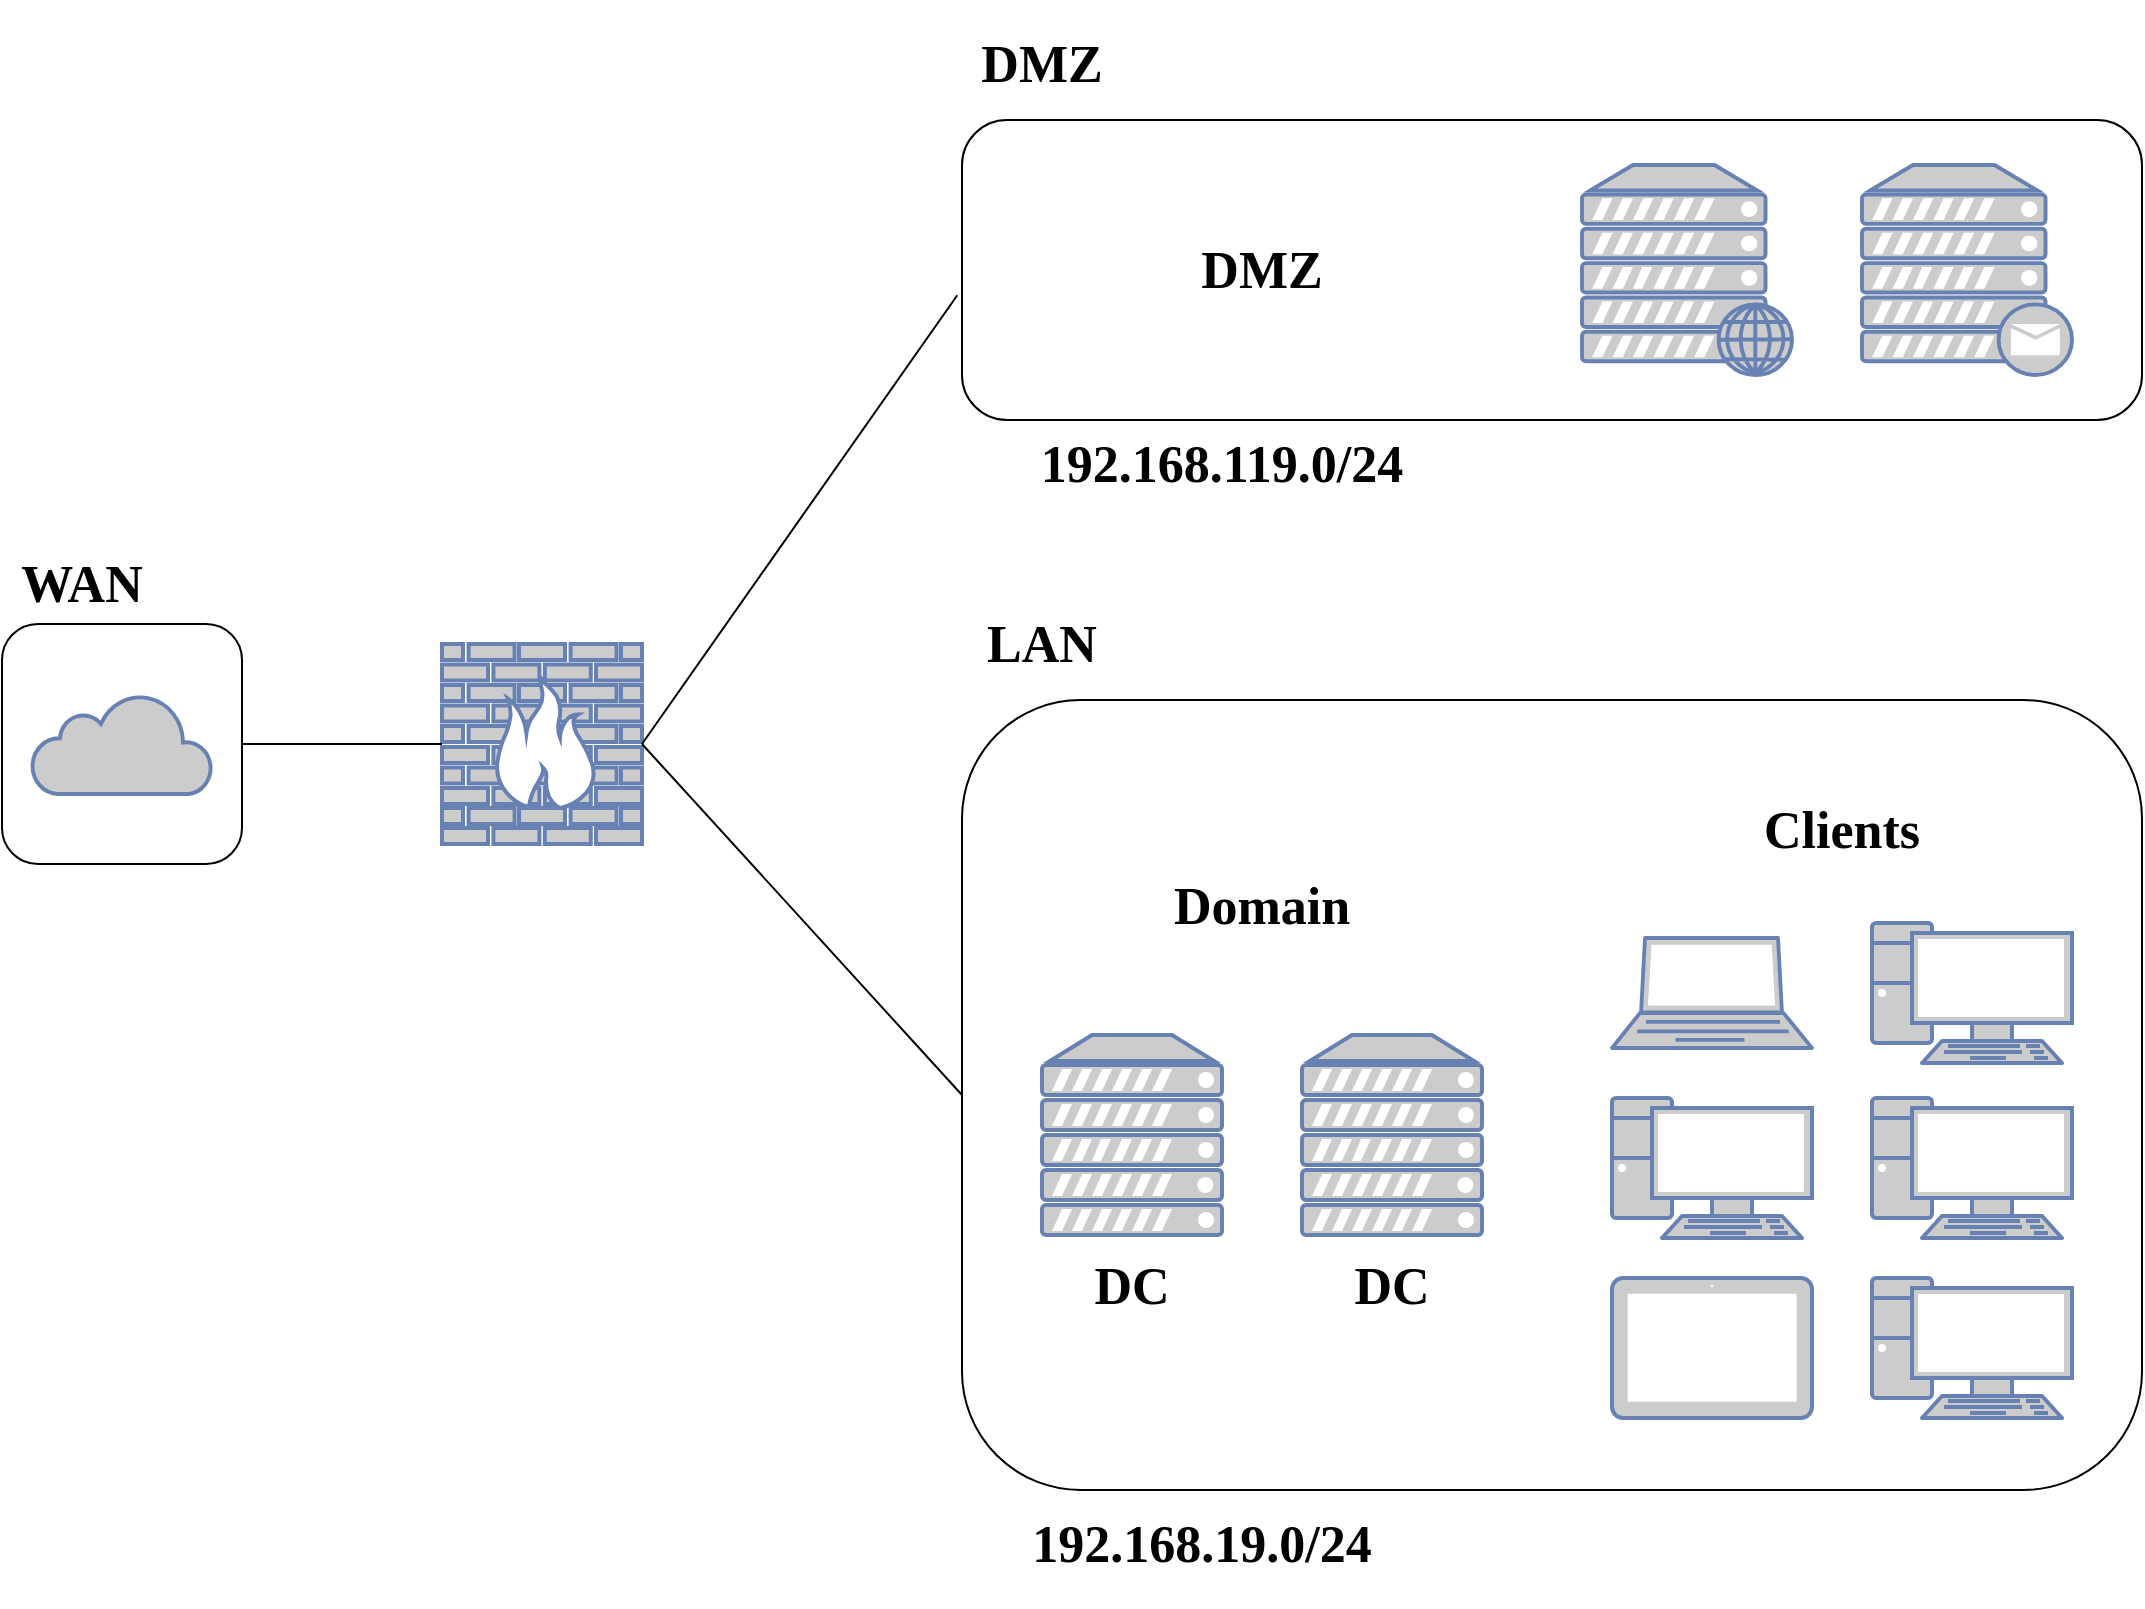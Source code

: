 <mxfile version="22.0.2" type="device">
  <diagram name="Page-1" id="55a83fd1-7818-8e21-69c5-c3457e3827bb">
    <mxGraphModel dx="1480" dy="1003" grid="1" gridSize="10" guides="1" tooltips="1" connect="1" arrows="1" fold="1" page="1" pageScale="1" pageWidth="1100" pageHeight="850" background="none" math="0" shadow="0">
      <root>
        <mxCell id="0" />
        <mxCell id="1" parent="0" />
        <mxCell id="Hxq2TL6vqvPPPZUKsmFk-27" value="" style="rounded=1;whiteSpace=wrap;html=1;" parent="1" vertex="1">
          <mxGeometry y="365" width="120" height="120" as="geometry" />
        </mxCell>
        <mxCell id="Hxq2TL6vqvPPPZUKsmFk-22" value="" style="fontColor=#0066CC;verticalAlign=top;verticalLabelPosition=bottom;labelPosition=center;align=center;html=1;outlineConnect=0;fillColor=#CCCCCC;strokeColor=#6881B3;gradientColor=none;gradientDirection=north;strokeWidth=2;shape=mxgraph.networks.firewall;" parent="1" vertex="1">
          <mxGeometry x="220" y="375" width="100" height="100" as="geometry" />
        </mxCell>
        <mxCell id="Hxq2TL6vqvPPPZUKsmFk-23" value="" style="html=1;outlineConnect=0;fillColor=#CCCCCC;strokeColor=#6881B3;gradientColor=none;gradientDirection=north;strokeWidth=2;shape=mxgraph.networks.cloud;fontColor=#ffffff;" parent="1" vertex="1">
          <mxGeometry x="15" y="400" width="90" height="50" as="geometry" />
        </mxCell>
        <mxCell id="Hxq2TL6vqvPPPZUKsmFk-29" value="" style="endArrow=none;html=1;rounded=0;entryX=0;entryY=0.5;entryDx=0;entryDy=0;entryPerimeter=0;exitX=1;exitY=0.5;exitDx=0;exitDy=0;" parent="1" source="Hxq2TL6vqvPPPZUKsmFk-27" target="Hxq2TL6vqvPPPZUKsmFk-22" edge="1">
          <mxGeometry width="50" height="50" relative="1" as="geometry">
            <mxPoint x="120" y="470" as="sourcePoint" />
            <mxPoint x="170" y="420" as="targetPoint" />
          </mxGeometry>
        </mxCell>
        <mxCell id="Hxq2TL6vqvPPPZUKsmFk-30" value="" style="endArrow=none;html=1;rounded=0;exitX=1;exitY=0.5;exitDx=0;exitDy=0;exitPerimeter=0;entryX=-0.004;entryY=0.584;entryDx=0;entryDy=0;entryPerimeter=0;" parent="1" source="Hxq2TL6vqvPPPZUKsmFk-22" target="Hxq2TL6vqvPPPZUKsmFk-26" edge="1">
          <mxGeometry width="50" height="50" relative="1" as="geometry">
            <mxPoint x="600" y="440" as="sourcePoint" />
            <mxPoint x="650" y="390" as="targetPoint" />
          </mxGeometry>
        </mxCell>
        <mxCell id="Hxq2TL6vqvPPPZUKsmFk-48" value="" style="group" parent="1" vertex="1" connectable="0">
          <mxGeometry x="480" y="403" width="590" height="395" as="geometry" />
        </mxCell>
        <mxCell id="Hxq2TL6vqvPPPZUKsmFk-40" value="" style="rounded=1;whiteSpace=wrap;html=1;" parent="Hxq2TL6vqvPPPZUKsmFk-48" vertex="1">
          <mxGeometry width="590" height="395" as="geometry" />
        </mxCell>
        <mxCell id="Hxq2TL6vqvPPPZUKsmFk-8" value="" style="fontColor=#0066CC;verticalAlign=top;verticalLabelPosition=bottom;labelPosition=center;align=center;html=1;outlineConnect=0;fillColor=#CCCCCC;strokeColor=#6881B3;gradientColor=none;gradientDirection=north;strokeWidth=2;shape=mxgraph.networks.server;" parent="Hxq2TL6vqvPPPZUKsmFk-48" vertex="1">
          <mxGeometry x="40" y="167.5" width="90" height="100" as="geometry" />
        </mxCell>
        <mxCell id="Hxq2TL6vqvPPPZUKsmFk-10" value="" style="fontColor=#0066CC;verticalAlign=top;verticalLabelPosition=bottom;labelPosition=center;align=center;html=1;outlineConnect=0;fillColor=#CCCCCC;strokeColor=#6881B3;gradientColor=none;gradientDirection=north;strokeWidth=2;shape=mxgraph.networks.server;" parent="Hxq2TL6vqvPPPZUKsmFk-48" vertex="1">
          <mxGeometry x="170" y="167.5" width="90" height="100" as="geometry" />
        </mxCell>
        <mxCell id="Hxq2TL6vqvPPPZUKsmFk-14" value="" style="fontColor=#0066CC;verticalAlign=top;verticalLabelPosition=bottom;labelPosition=center;align=center;html=1;outlineConnect=0;fillColor=#CCCCCC;strokeColor=#6881B3;gradientColor=none;gradientDirection=north;strokeWidth=2;shape=mxgraph.networks.pc;" parent="Hxq2TL6vqvPPPZUKsmFk-48" vertex="1">
          <mxGeometry x="325" y="199" width="100" height="70" as="geometry" />
        </mxCell>
        <mxCell id="Hxq2TL6vqvPPPZUKsmFk-15" value="" style="fontColor=#0066CC;verticalAlign=top;verticalLabelPosition=bottom;labelPosition=center;align=center;html=1;outlineConnect=0;fillColor=#CCCCCC;strokeColor=#6881B3;gradientColor=none;gradientDirection=north;strokeWidth=2;shape=mxgraph.networks.pc;" parent="Hxq2TL6vqvPPPZUKsmFk-48" vertex="1">
          <mxGeometry x="455" y="289" width="100" height="70" as="geometry" />
        </mxCell>
        <mxCell id="Hxq2TL6vqvPPPZUKsmFk-16" value="" style="fontColor=#0066CC;verticalAlign=top;verticalLabelPosition=bottom;labelPosition=center;align=center;html=1;outlineConnect=0;fillColor=#CCCCCC;strokeColor=#6881B3;gradientColor=none;gradientDirection=north;strokeWidth=2;shape=mxgraph.networks.pc;" parent="Hxq2TL6vqvPPPZUKsmFk-48" vertex="1">
          <mxGeometry x="455" y="199" width="100" height="70" as="geometry" />
        </mxCell>
        <mxCell id="Hxq2TL6vqvPPPZUKsmFk-17" value="" style="fontColor=#0066CC;verticalAlign=top;verticalLabelPosition=bottom;labelPosition=center;align=center;html=1;outlineConnect=0;fillColor=#CCCCCC;strokeColor=#6881B3;gradientColor=none;gradientDirection=north;strokeWidth=2;shape=mxgraph.networks.pc;" parent="Hxq2TL6vqvPPPZUKsmFk-48" vertex="1">
          <mxGeometry x="455" y="111.5" width="100" height="70" as="geometry" />
        </mxCell>
        <mxCell id="Hxq2TL6vqvPPPZUKsmFk-18" value="" style="fontColor=#0066CC;verticalAlign=top;verticalLabelPosition=bottom;labelPosition=center;align=center;html=1;outlineConnect=0;fillColor=#CCCCCC;strokeColor=#6881B3;gradientColor=none;gradientDirection=north;strokeWidth=2;shape=mxgraph.networks.laptop;" parent="Hxq2TL6vqvPPPZUKsmFk-48" vertex="1">
          <mxGeometry x="325" y="119" width="100" height="55" as="geometry" />
        </mxCell>
        <mxCell id="Hxq2TL6vqvPPPZUKsmFk-19" value="" style="fontColor=#0066CC;verticalAlign=top;verticalLabelPosition=bottom;labelPosition=center;align=center;html=1;outlineConnect=0;fillColor=#CCCCCC;strokeColor=#6881B3;gradientColor=none;gradientDirection=north;strokeWidth=2;shape=mxgraph.networks.tablet;" parent="Hxq2TL6vqvPPPZUKsmFk-48" vertex="1">
          <mxGeometry x="325" y="289" width="100" height="70" as="geometry" />
        </mxCell>
        <mxCell id="Hxq2TL6vqvPPPZUKsmFk-43" value="&lt;h1&gt;&lt;font face=&quot;Verdana&quot; style=&quot;font-size: 26px;&quot;&gt;Domain&lt;/font&gt;&lt;/h1&gt;" style="text;html=1;strokeColor=none;fillColor=none;align=center;verticalAlign=middle;whiteSpace=wrap;rounded=0;" parent="Hxq2TL6vqvPPPZUKsmFk-48" vertex="1">
          <mxGeometry x="120" y="87.5" width="60" height="30" as="geometry" />
        </mxCell>
        <mxCell id="Hxq2TL6vqvPPPZUKsmFk-45" value="&lt;h4&gt;&lt;font face=&quot;Verdana&quot; style=&quot;font-size: 26px;&quot;&gt;DC&lt;/font&gt;&lt;/h4&gt;" style="text;html=1;strokeColor=none;fillColor=none;align=center;verticalAlign=middle;whiteSpace=wrap;rounded=0;" parent="Hxq2TL6vqvPPPZUKsmFk-48" vertex="1">
          <mxGeometry x="55" y="277.5" width="60" height="30" as="geometry" />
        </mxCell>
        <mxCell id="Hxq2TL6vqvPPPZUKsmFk-46" value="&lt;h4&gt;&lt;font face=&quot;Verdana&quot; style=&quot;font-size: 26px;&quot;&gt;DC&lt;/font&gt;&lt;/h4&gt;" style="text;html=1;strokeColor=none;fillColor=none;align=center;verticalAlign=middle;whiteSpace=wrap;rounded=0;" parent="Hxq2TL6vqvPPPZUKsmFk-48" vertex="1">
          <mxGeometry x="185" y="277.5" width="60" height="30" as="geometry" />
        </mxCell>
        <mxCell id="Hxq2TL6vqvPPPZUKsmFk-47" value="&lt;h4&gt;&lt;font face=&quot;Verdana&quot;&gt;&lt;span style=&quot;font-size: 26px;&quot;&gt;Clients&lt;/span&gt;&lt;/font&gt;&lt;/h4&gt;" style="text;html=1;strokeColor=none;fillColor=none;align=center;verticalAlign=middle;whiteSpace=wrap;rounded=0;" parent="Hxq2TL6vqvPPPZUKsmFk-48" vertex="1">
          <mxGeometry x="410" y="50" width="60" height="30" as="geometry" />
        </mxCell>
        <mxCell id="Hxq2TL6vqvPPPZUKsmFk-26" value="" style="rounded=1;whiteSpace=wrap;html=1;container=0;" parent="1" vertex="1">
          <mxGeometry x="480" y="113" width="590" height="150" as="geometry" />
        </mxCell>
        <mxCell id="Hxq2TL6vqvPPPZUKsmFk-6" value="" style="fontColor=#0066CC;verticalAlign=top;verticalLabelPosition=bottom;labelPosition=center;align=center;html=1;outlineConnect=0;fillColor=#CCCCCC;strokeColor=#6881B3;gradientColor=none;gradientDirection=north;strokeWidth=2;shape=mxgraph.networks.web_server;container=0;" parent="1" vertex="1">
          <mxGeometry x="790" y="135.5" width="105" height="105" as="geometry" />
        </mxCell>
        <mxCell id="Hxq2TL6vqvPPPZUKsmFk-24" value="" style="fontColor=#0066CC;verticalAlign=top;verticalLabelPosition=bottom;labelPosition=center;align=center;html=1;outlineConnect=0;fillColor=#CCCCCC;strokeColor=#6881B3;gradientColor=none;gradientDirection=north;strokeWidth=2;shape=mxgraph.networks.mail_server;container=0;" parent="1" vertex="1">
          <mxGeometry x="930" y="135.5" width="105" height="105" as="geometry" />
        </mxCell>
        <mxCell id="Hxq2TL6vqvPPPZUKsmFk-38" value="&lt;h1&gt;&lt;font face=&quot;Verdana&quot; style=&quot;font-size: 26px;&quot;&gt;DMZ&lt;/font&gt;&lt;/h1&gt;" style="text;html=1;strokeColor=none;fillColor=none;align=center;verticalAlign=middle;whiteSpace=wrap;rounded=0;container=0;" parent="1" vertex="1">
          <mxGeometry x="600" y="173" width="60" height="30" as="geometry" />
        </mxCell>
        <mxCell id="Hxq2TL6vqvPPPZUKsmFk-49" value="" style="endArrow=none;html=1;rounded=0;exitX=1;exitY=0.5;exitDx=0;exitDy=0;exitPerimeter=0;entryX=0;entryY=0.5;entryDx=0;entryDy=0;" parent="1" source="Hxq2TL6vqvPPPZUKsmFk-22" target="Hxq2TL6vqvPPPZUKsmFk-40" edge="1">
          <mxGeometry width="50" height="50" relative="1" as="geometry">
            <mxPoint x="610" y="500" as="sourcePoint" />
            <mxPoint x="660" y="450" as="targetPoint" />
          </mxGeometry>
        </mxCell>
        <mxCell id="P-8qr-3IrYqqvZtqy-Lm-1" value="&lt;h1&gt;&lt;font face=&quot;Verdana&quot; style=&quot;font-size: 26px;&quot;&gt;WAN&lt;/font&gt;&lt;/h1&gt;" style="text;html=1;strokeColor=none;fillColor=none;align=center;verticalAlign=middle;whiteSpace=wrap;rounded=0;container=0;" parent="1" vertex="1">
          <mxGeometry x="10" y="330" width="60" height="30" as="geometry" />
        </mxCell>
        <mxCell id="P-8qr-3IrYqqvZtqy-Lm-2" value="&lt;h1&gt;&lt;font face=&quot;Verdana&quot; style=&quot;font-size: 26px;&quot;&gt;192.168.119.0/24&lt;/font&gt;&lt;/h1&gt;" style="text;html=1;strokeColor=none;fillColor=none;align=center;verticalAlign=middle;whiteSpace=wrap;rounded=0;container=0;" parent="1" vertex="1">
          <mxGeometry x="580" y="270" width="60" height="30" as="geometry" />
        </mxCell>
        <mxCell id="P-8qr-3IrYqqvZtqy-Lm-3" value="&lt;h1&gt;&lt;font face=&quot;Verdana&quot; style=&quot;font-size: 26px;&quot;&gt;192.168.19.0/24&lt;/font&gt;&lt;/h1&gt;" style="text;html=1;strokeColor=none;fillColor=none;align=center;verticalAlign=middle;whiteSpace=wrap;rounded=0;container=0;" parent="1" vertex="1">
          <mxGeometry x="570" y="810" width="60" height="30" as="geometry" />
        </mxCell>
        <mxCell id="K_x9KZqIlOOrIXd_7YPX-1" value="&lt;h1&gt;&lt;font face=&quot;Verdana&quot; style=&quot;font-size: 26px;&quot;&gt;DMZ&lt;/font&gt;&lt;/h1&gt;" style="text;html=1;strokeColor=none;fillColor=none;align=center;verticalAlign=middle;whiteSpace=wrap;rounded=0;container=0;" vertex="1" parent="1">
          <mxGeometry x="490" y="70" width="60" height="30" as="geometry" />
        </mxCell>
        <mxCell id="K_x9KZqIlOOrIXd_7YPX-2" value="&lt;h1&gt;&lt;font face=&quot;Verdana&quot; style=&quot;font-size: 26px;&quot;&gt;LAN&lt;/font&gt;&lt;/h1&gt;" style="text;html=1;strokeColor=none;fillColor=none;align=center;verticalAlign=middle;whiteSpace=wrap;rounded=0;container=0;" vertex="1" parent="1">
          <mxGeometry x="490" y="360" width="60" height="30" as="geometry" />
        </mxCell>
      </root>
    </mxGraphModel>
  </diagram>
</mxfile>
